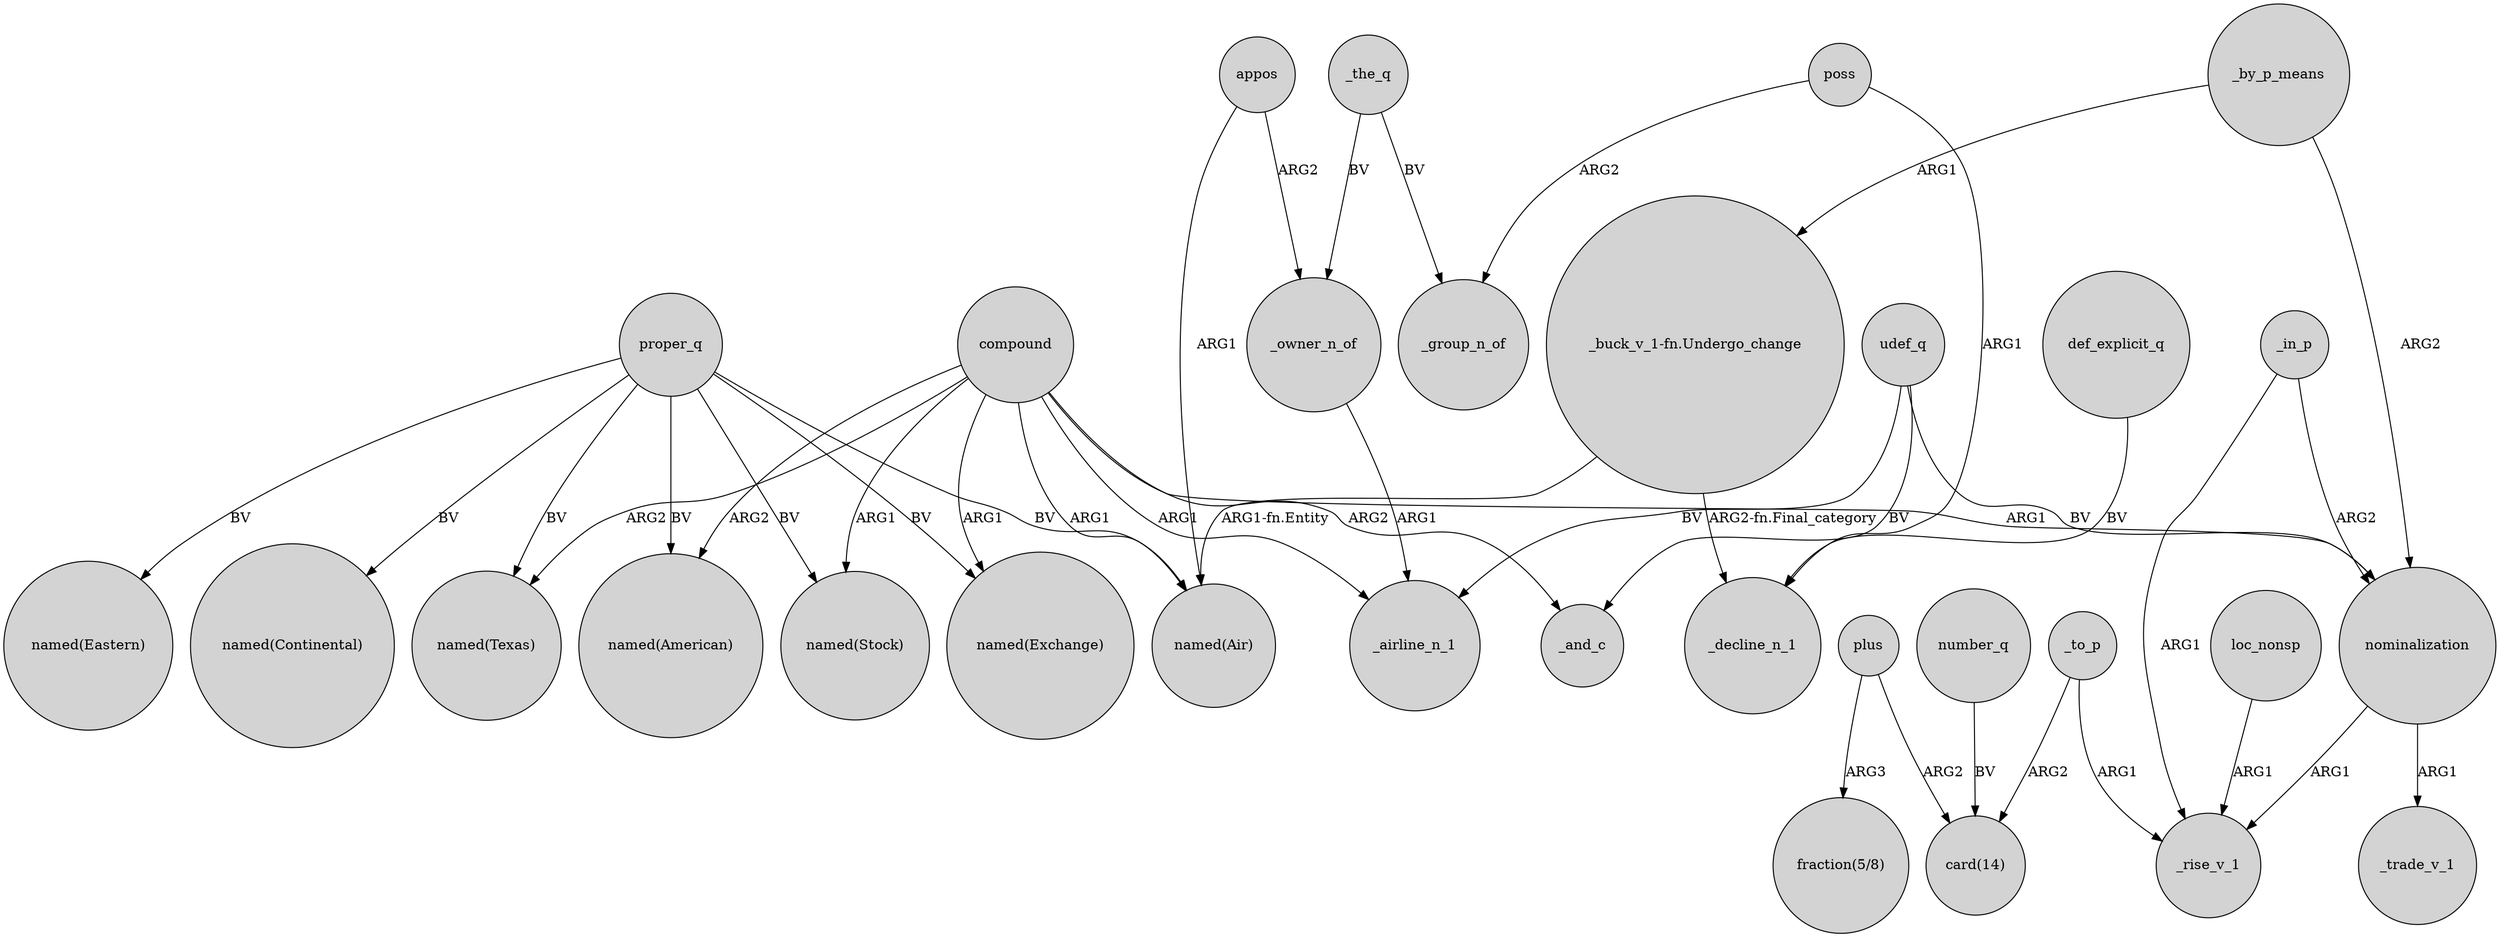 digraph {
	node [shape=circle style=filled]
	proper_q -> "named(Texas)" [label=BV]
	"_buck_v_1-fn.Undergo_change" -> _decline_n_1 [label="ARG2-fn.Final_category"]
	proper_q -> "named(Eastern)" [label=BV]
	_owner_n_of -> _airline_n_1 [label=ARG1]
	compound -> "named(Air)" [label=ARG1]
	compound -> "named(Stock)" [label=ARG1]
	_the_q -> _owner_n_of [label=BV]
	proper_q -> "named(Stock)" [label=BV]
	compound -> "named(Exchange)" [label=ARG1]
	plus -> "fraction(5/8)" [label=ARG3]
	def_explicit_q -> _decline_n_1 [label=BV]
	proper_q -> "named(Continental)" [label=BV]
	udef_q -> nominalization [label=BV]
	number_q -> "card(14)" [label=BV]
	compound -> "named(Texas)" [label=ARG2]
	udef_q -> _airline_n_1 [label=BV]
	proper_q -> "named(Air)" [label=BV]
	poss -> _group_n_of [label=ARG2]
	udef_q -> _and_c [label=BV]
	proper_q -> "named(Exchange)" [label=BV]
	compound -> _and_c [label=ARG2]
	_by_p_means -> "_buck_v_1-fn.Undergo_change" [label=ARG1]
	_to_p -> _rise_v_1 [label=ARG1]
	compound -> nominalization [label=ARG1]
	"_buck_v_1-fn.Undergo_change" -> "named(Air)" [label="ARG1-fn.Entity"]
	appos -> _owner_n_of [label=ARG2]
	_by_p_means -> nominalization [label=ARG2]
	_the_q -> _group_n_of [label=BV]
	compound -> _airline_n_1 [label=ARG1]
	compound -> "named(American)" [label=ARG2]
	proper_q -> "named(American)" [label=BV]
	_in_p -> _rise_v_1 [label=ARG1]
	_in_p -> nominalization [label=ARG2]
	poss -> _decline_n_1 [label=ARG1]
	plus -> "card(14)" [label=ARG2]
	_to_p -> "card(14)" [label=ARG2]
	loc_nonsp -> _rise_v_1 [label=ARG1]
	nominalization -> _trade_v_1 [label=ARG1]
	nominalization -> _rise_v_1 [label=ARG1]
	appos -> "named(Air)" [label=ARG1]
}
